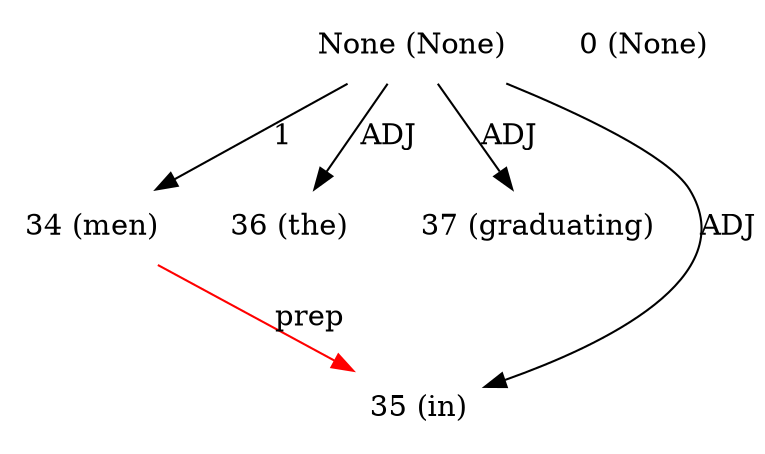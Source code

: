 digraph G{
edge [dir=forward]
node [shape=plaintext]

None [label="None (None)"]
None -> 34 [label="1"]
None [label="None (None)"]
None -> 36 [label="ADJ"]
None -> 37 [label="ADJ"]
None [label="None (None)"]
None -> 35 [label="ADJ"]
0 [label="0 (None)"]
34 [label="34 (men)"]
35 [label="35 (in)"]
34 -> 35 [label="prep", color="red"]
36 [label="36 (the)"]
37 [label="37 (graduating)"]
}
